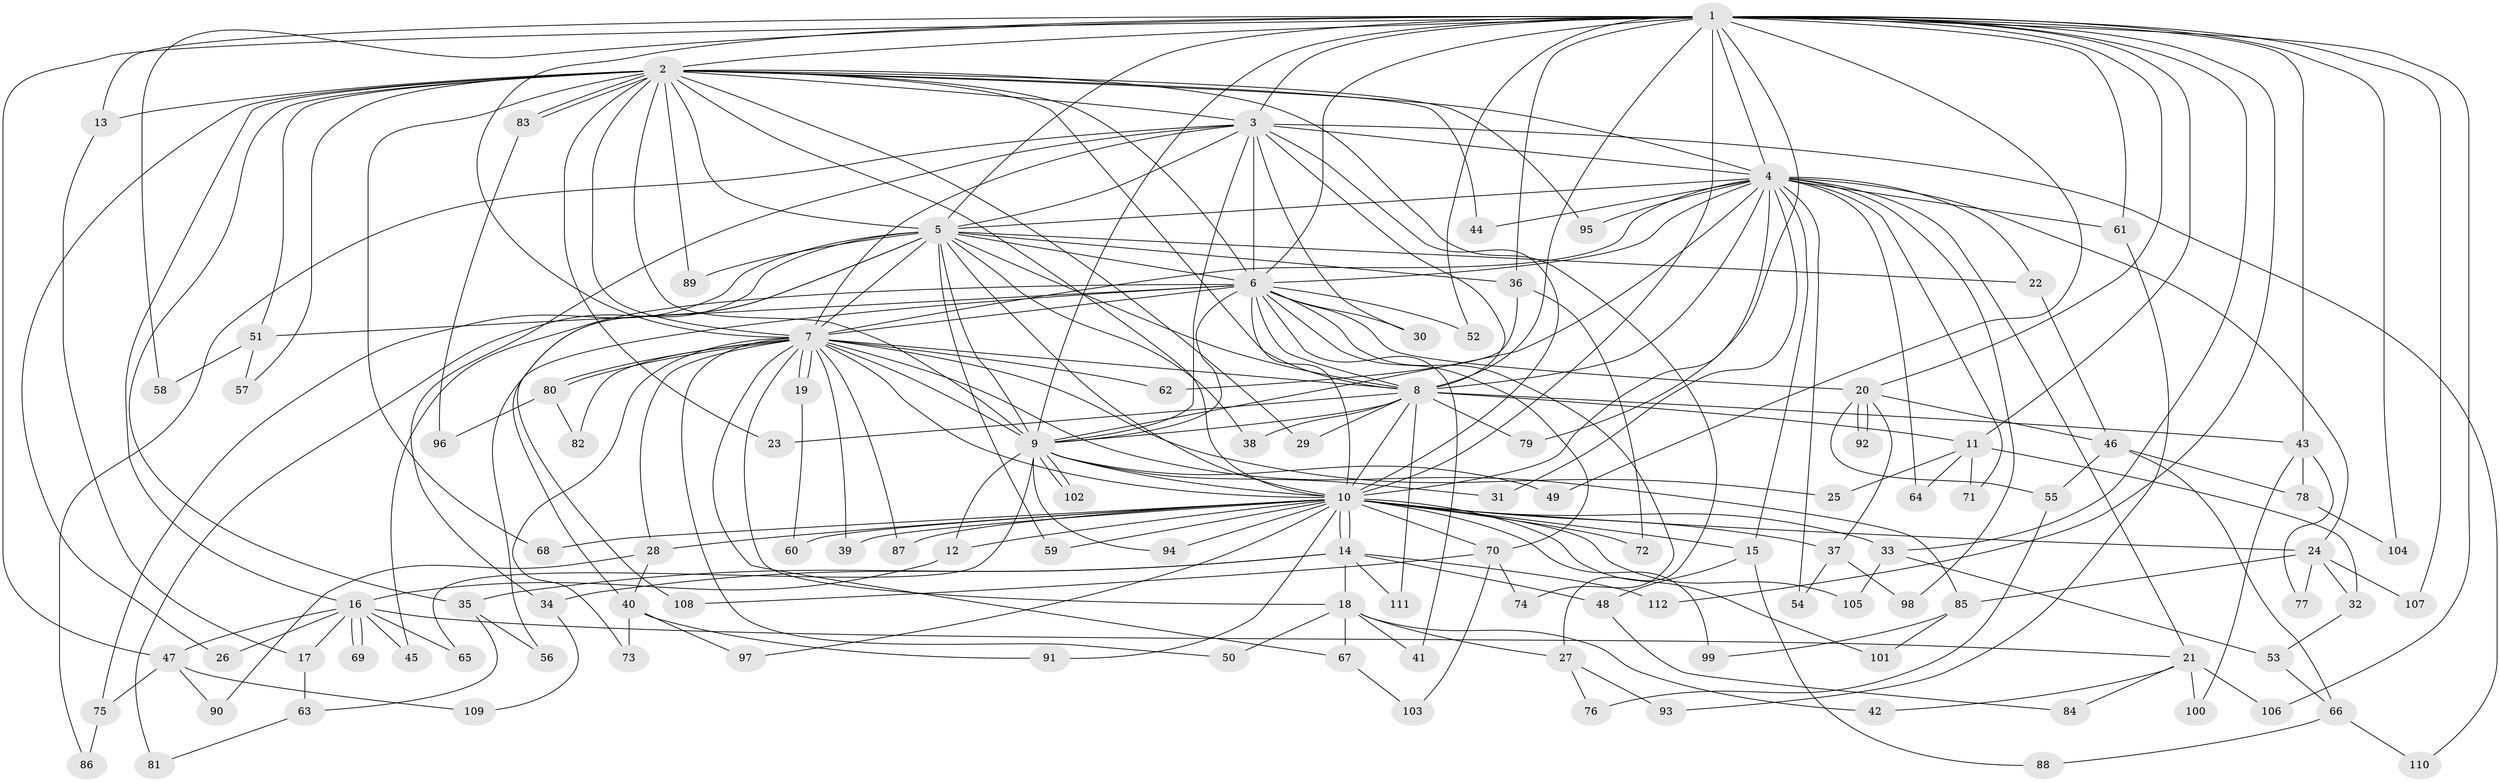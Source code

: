 // Generated by graph-tools (version 1.1) at 2025/49/03/09/25 03:49:32]
// undirected, 112 vertices, 249 edges
graph export_dot {
graph [start="1"]
  node [color=gray90,style=filled];
  1;
  2;
  3;
  4;
  5;
  6;
  7;
  8;
  9;
  10;
  11;
  12;
  13;
  14;
  15;
  16;
  17;
  18;
  19;
  20;
  21;
  22;
  23;
  24;
  25;
  26;
  27;
  28;
  29;
  30;
  31;
  32;
  33;
  34;
  35;
  36;
  37;
  38;
  39;
  40;
  41;
  42;
  43;
  44;
  45;
  46;
  47;
  48;
  49;
  50;
  51;
  52;
  53;
  54;
  55;
  56;
  57;
  58;
  59;
  60;
  61;
  62;
  63;
  64;
  65;
  66;
  67;
  68;
  69;
  70;
  71;
  72;
  73;
  74;
  75;
  76;
  77;
  78;
  79;
  80;
  81;
  82;
  83;
  84;
  85;
  86;
  87;
  88;
  89;
  90;
  91;
  92;
  93;
  94;
  95;
  96;
  97;
  98;
  99;
  100;
  101;
  102;
  103;
  104;
  105;
  106;
  107;
  108;
  109;
  110;
  111;
  112;
  1 -- 2;
  1 -- 3;
  1 -- 4;
  1 -- 5;
  1 -- 6;
  1 -- 7;
  1 -- 8;
  1 -- 9;
  1 -- 10;
  1 -- 11;
  1 -- 13;
  1 -- 20;
  1 -- 33;
  1 -- 36;
  1 -- 43;
  1 -- 47;
  1 -- 49;
  1 -- 52;
  1 -- 58;
  1 -- 61;
  1 -- 79;
  1 -- 104;
  1 -- 106;
  1 -- 107;
  1 -- 112;
  2 -- 3;
  2 -- 4;
  2 -- 5;
  2 -- 6;
  2 -- 7;
  2 -- 8;
  2 -- 9;
  2 -- 10;
  2 -- 13;
  2 -- 16;
  2 -- 23;
  2 -- 26;
  2 -- 27;
  2 -- 29;
  2 -- 35;
  2 -- 44;
  2 -- 51;
  2 -- 57;
  2 -- 68;
  2 -- 83;
  2 -- 83;
  2 -- 89;
  2 -- 95;
  3 -- 4;
  3 -- 5;
  3 -- 6;
  3 -- 7;
  3 -- 8;
  3 -- 9;
  3 -- 10;
  3 -- 30;
  3 -- 34;
  3 -- 86;
  3 -- 110;
  4 -- 5;
  4 -- 6;
  4 -- 7;
  4 -- 8;
  4 -- 9;
  4 -- 10;
  4 -- 15;
  4 -- 21;
  4 -- 22;
  4 -- 24;
  4 -- 31;
  4 -- 44;
  4 -- 54;
  4 -- 61;
  4 -- 64;
  4 -- 71;
  4 -- 95;
  4 -- 98;
  5 -- 6;
  5 -- 7;
  5 -- 8;
  5 -- 9;
  5 -- 10;
  5 -- 22;
  5 -- 36;
  5 -- 38;
  5 -- 40;
  5 -- 59;
  5 -- 75;
  5 -- 81;
  5 -- 89;
  5 -- 108;
  6 -- 7;
  6 -- 8;
  6 -- 9;
  6 -- 10;
  6 -- 20;
  6 -- 30;
  6 -- 41;
  6 -- 45;
  6 -- 51;
  6 -- 52;
  6 -- 56;
  6 -- 70;
  6 -- 74;
  7 -- 8;
  7 -- 9;
  7 -- 10;
  7 -- 18;
  7 -- 19;
  7 -- 19;
  7 -- 25;
  7 -- 28;
  7 -- 39;
  7 -- 50;
  7 -- 62;
  7 -- 67;
  7 -- 73;
  7 -- 80;
  7 -- 80;
  7 -- 82;
  7 -- 85;
  7 -- 87;
  8 -- 9;
  8 -- 10;
  8 -- 11;
  8 -- 23;
  8 -- 29;
  8 -- 38;
  8 -- 43;
  8 -- 79;
  8 -- 111;
  9 -- 10;
  9 -- 12;
  9 -- 31;
  9 -- 49;
  9 -- 65;
  9 -- 94;
  9 -- 102;
  9 -- 102;
  10 -- 12;
  10 -- 14;
  10 -- 14;
  10 -- 15;
  10 -- 24;
  10 -- 28;
  10 -- 33;
  10 -- 37;
  10 -- 39;
  10 -- 59;
  10 -- 60;
  10 -- 68;
  10 -- 70;
  10 -- 72;
  10 -- 87;
  10 -- 91;
  10 -- 94;
  10 -- 97;
  10 -- 99;
  10 -- 101;
  10 -- 105;
  11 -- 25;
  11 -- 32;
  11 -- 64;
  11 -- 71;
  12 -- 16;
  13 -- 17;
  14 -- 18;
  14 -- 34;
  14 -- 35;
  14 -- 48;
  14 -- 111;
  14 -- 112;
  15 -- 48;
  15 -- 88;
  16 -- 17;
  16 -- 21;
  16 -- 26;
  16 -- 45;
  16 -- 47;
  16 -- 65;
  16 -- 69;
  16 -- 69;
  17 -- 63;
  18 -- 27;
  18 -- 41;
  18 -- 42;
  18 -- 50;
  18 -- 67;
  19 -- 60;
  20 -- 37;
  20 -- 46;
  20 -- 55;
  20 -- 92;
  20 -- 92;
  21 -- 42;
  21 -- 84;
  21 -- 100;
  21 -- 106;
  22 -- 46;
  24 -- 32;
  24 -- 77;
  24 -- 85;
  24 -- 107;
  27 -- 76;
  27 -- 93;
  28 -- 40;
  28 -- 90;
  32 -- 53;
  33 -- 53;
  33 -- 105;
  34 -- 109;
  35 -- 56;
  35 -- 63;
  36 -- 62;
  36 -- 72;
  37 -- 54;
  37 -- 98;
  40 -- 73;
  40 -- 91;
  40 -- 97;
  43 -- 77;
  43 -- 78;
  43 -- 100;
  46 -- 55;
  46 -- 66;
  46 -- 78;
  47 -- 75;
  47 -- 90;
  47 -- 109;
  48 -- 84;
  51 -- 57;
  51 -- 58;
  53 -- 66;
  55 -- 76;
  61 -- 93;
  63 -- 81;
  66 -- 88;
  66 -- 110;
  67 -- 103;
  70 -- 74;
  70 -- 103;
  70 -- 108;
  75 -- 86;
  78 -- 104;
  80 -- 82;
  80 -- 96;
  83 -- 96;
  85 -- 99;
  85 -- 101;
}
